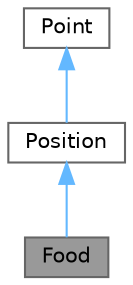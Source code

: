 digraph "Food"
{
 // LATEX_PDF_SIZE
  bgcolor="transparent";
  edge [fontname=Helvetica,fontsize=10,labelfontname=Helvetica,labelfontsize=10];
  node [fontname=Helvetica,fontsize=10,shape=box,height=0.2,width=0.4];
  Node1 [id="Node000001",label="Food",height=0.2,width=0.4,color="gray40", fillcolor="grey60", style="filled", fontcolor="black",tooltip="Класс, представляющий еду на игровом поле."];
  Node2 -> Node1 [id="edge1_Node000001_Node000002",dir="back",color="steelblue1",style="solid",tooltip=" "];
  Node2 [id="Node000002",label="Position",height=0.2,width=0.4,color="gray40", fillcolor="white", style="filled",URL="$class_position.html",tooltip="Класс позиции."];
  Node3 -> Node2 [id="edge2_Node000002_Node000003",dir="back",color="steelblue1",style="solid",tooltip=" "];
  Node3 [id="Node000003",label="Point",height=0.2,width=0.4,color="gray40", fillcolor="white", style="filled",URL="$class_point.html",tooltip="Класс точки на плоскости."];
}
